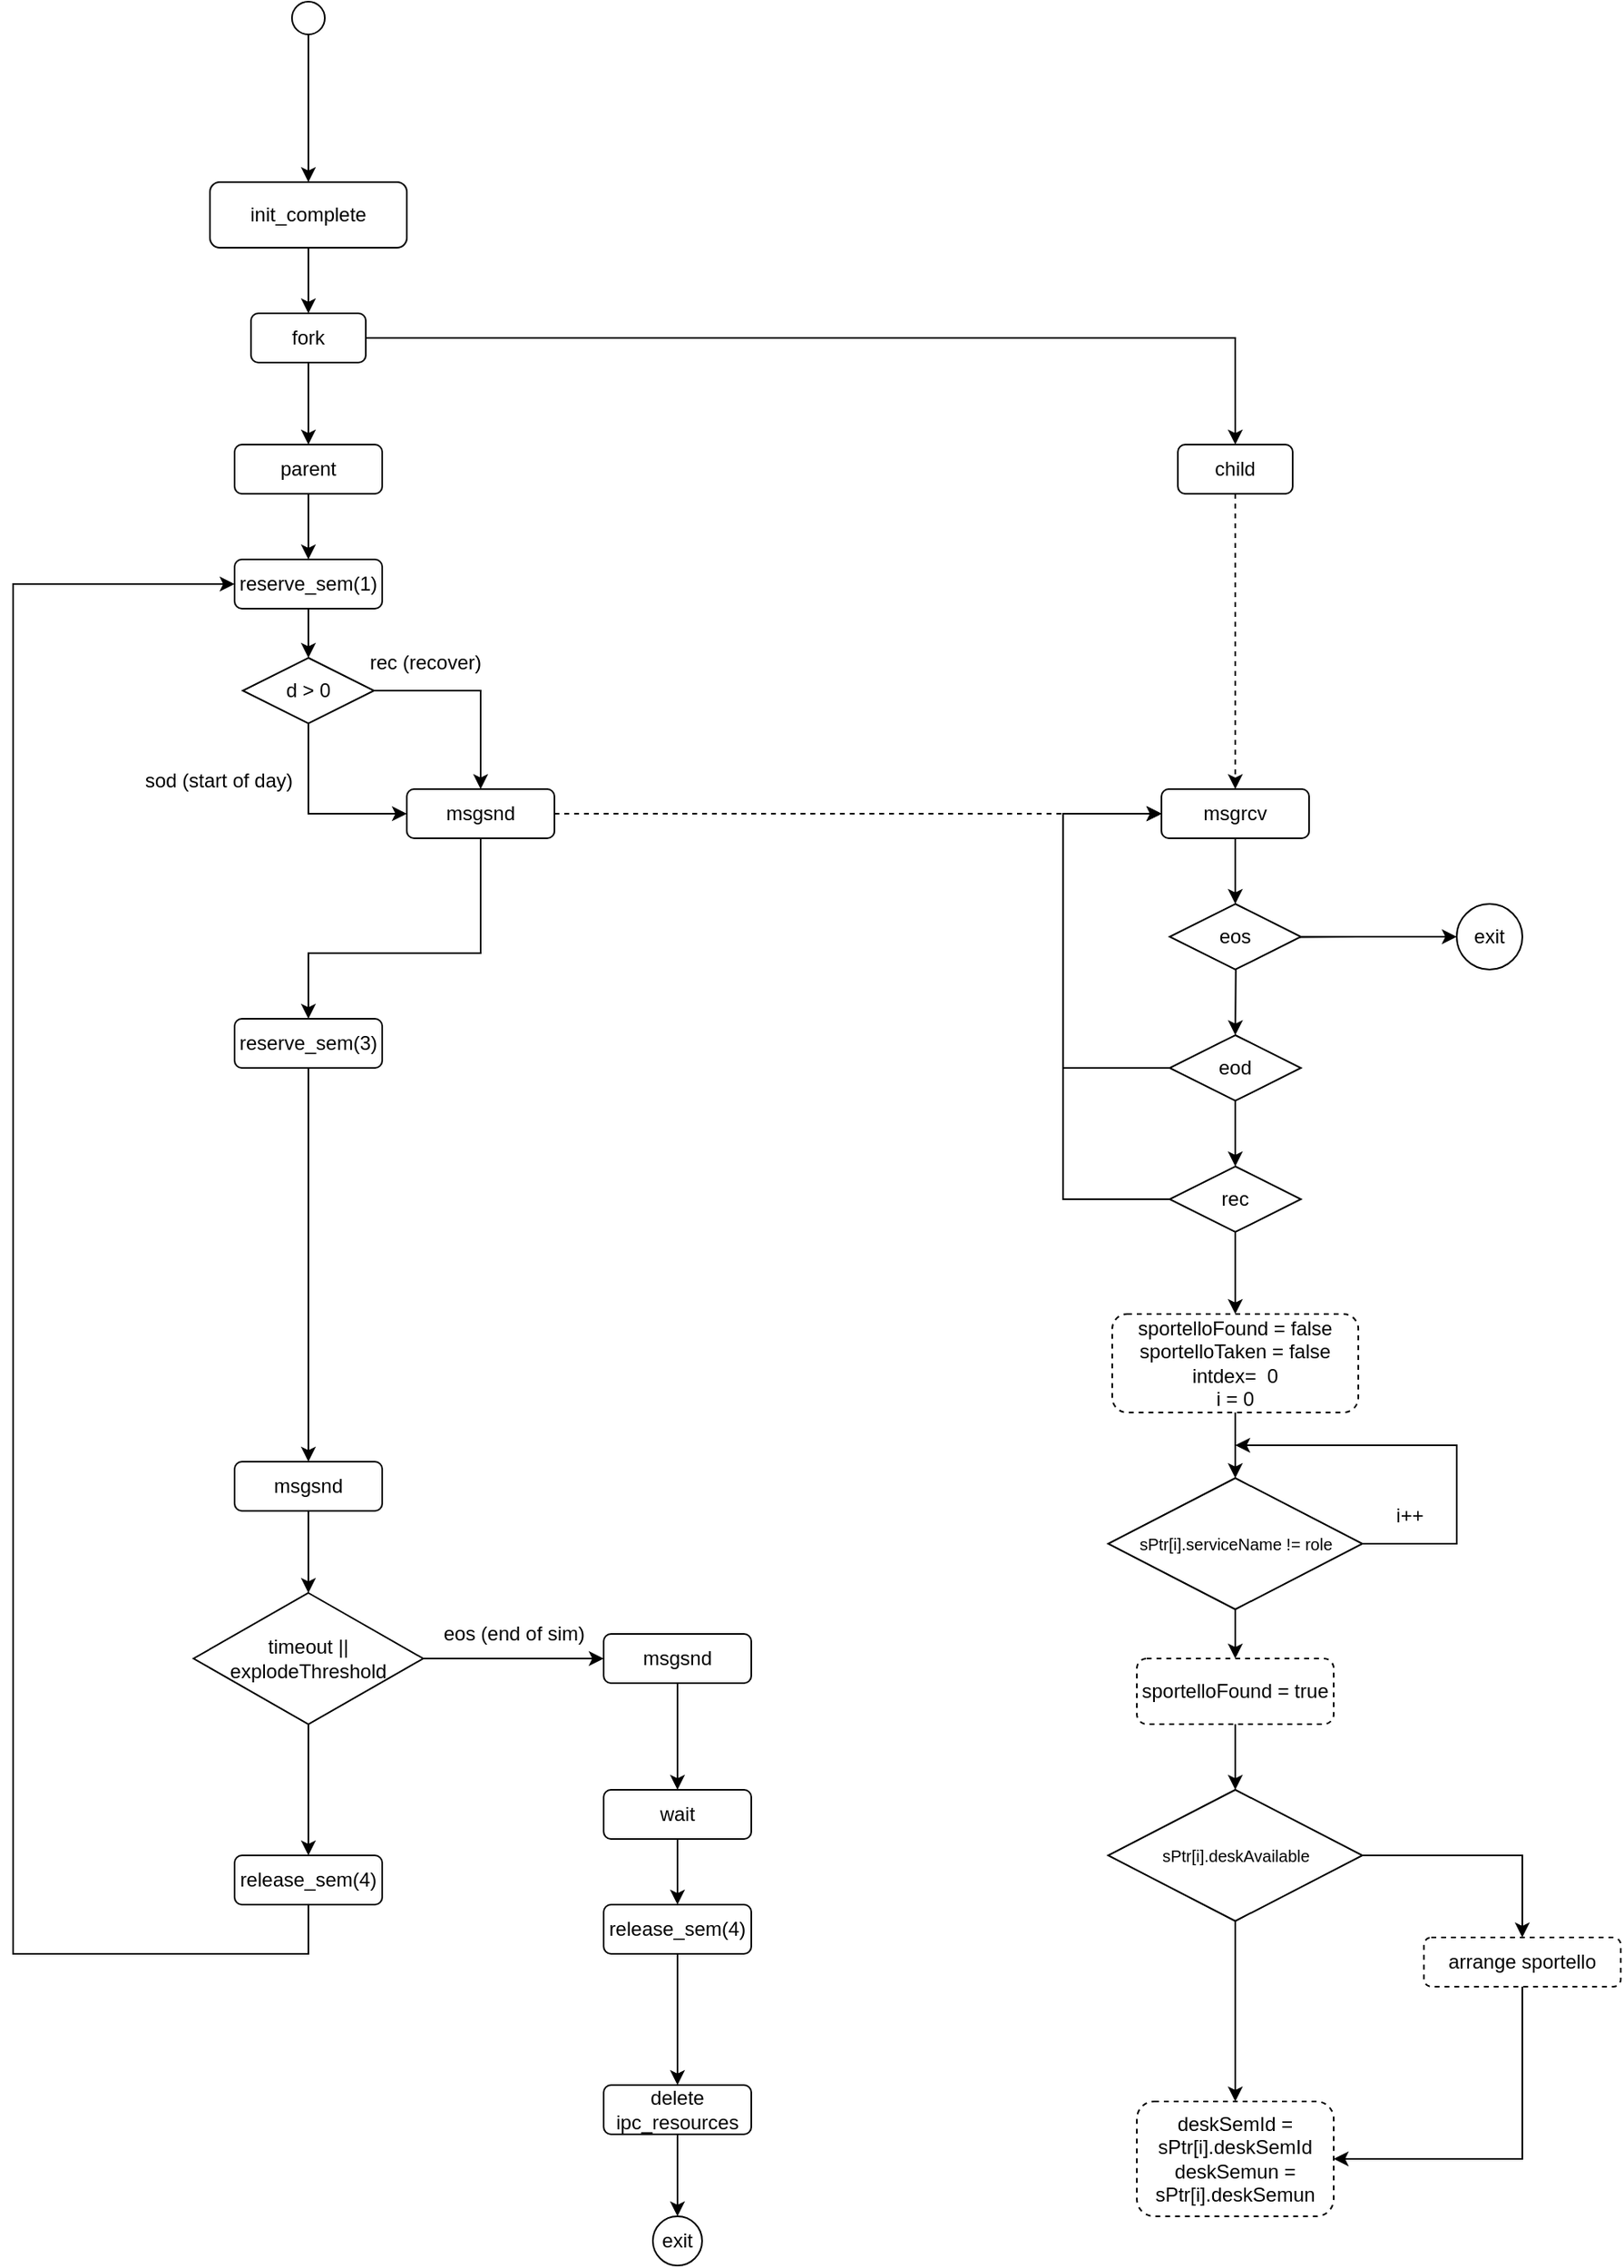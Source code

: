 <mxfile version="26.0.8">
  <diagram name="Page-1" id="JdePj9OhShe80ReRBMyp">
    <mxGraphModel dx="1618" dy="1136" grid="1" gridSize="10" guides="1" tooltips="1" connect="1" arrows="1" fold="1" page="1" pageScale="1" pageWidth="850" pageHeight="1100" math="0" shadow="0">
      <root>
        <mxCell id="0" />
        <mxCell id="1" parent="0" />
        <mxCell id="UI_zcst581lrBf1IYATD-3" style="edgeStyle=orthogonalEdgeStyle;rounded=0;orthogonalLoop=1;jettySize=auto;html=1;" edge="1" parent="1" source="UI_zcst581lrBf1IYATD-2">
          <mxGeometry relative="1" as="geometry">
            <mxPoint x="340" y="200" as="targetPoint" />
          </mxGeometry>
        </mxCell>
        <mxCell id="UI_zcst581lrBf1IYATD-2" value="" style="ellipse;whiteSpace=wrap;html=1;aspect=fixed;" vertex="1" parent="1">
          <mxGeometry x="330" y="90" width="20" height="20" as="geometry" />
        </mxCell>
        <mxCell id="UI_zcst581lrBf1IYATD-5" style="edgeStyle=orthogonalEdgeStyle;rounded=0;orthogonalLoop=1;jettySize=auto;html=1;" edge="1" parent="1" source="UI_zcst581lrBf1IYATD-4" target="UI_zcst581lrBf1IYATD-6">
          <mxGeometry relative="1" as="geometry">
            <mxPoint x="340" y="280" as="targetPoint" />
          </mxGeometry>
        </mxCell>
        <mxCell id="UI_zcst581lrBf1IYATD-4" value="init_complete" style="rounded=1;whiteSpace=wrap;html=1;" vertex="1" parent="1">
          <mxGeometry x="280" y="200" width="120" height="40" as="geometry" />
        </mxCell>
        <mxCell id="UI_zcst581lrBf1IYATD-7" style="edgeStyle=orthogonalEdgeStyle;rounded=0;orthogonalLoop=1;jettySize=auto;html=1;" edge="1" parent="1" source="UI_zcst581lrBf1IYATD-6" target="UI_zcst581lrBf1IYATD-9">
          <mxGeometry relative="1" as="geometry">
            <mxPoint x="340" y="370" as="targetPoint" />
          </mxGeometry>
        </mxCell>
        <mxCell id="UI_zcst581lrBf1IYATD-8" style="edgeStyle=orthogonalEdgeStyle;rounded=0;orthogonalLoop=1;jettySize=auto;html=1;entryX=0.5;entryY=0;entryDx=0;entryDy=0;" edge="1" parent="1" source="UI_zcst581lrBf1IYATD-6" target="UI_zcst581lrBf1IYATD-10">
          <mxGeometry relative="1" as="geometry">
            <mxPoint x="600" y="295" as="targetPoint" />
          </mxGeometry>
        </mxCell>
        <mxCell id="UI_zcst581lrBf1IYATD-6" value="fork" style="rounded=1;whiteSpace=wrap;html=1;" vertex="1" parent="1">
          <mxGeometry x="305" y="280" width="70" height="30" as="geometry" />
        </mxCell>
        <mxCell id="UI_zcst581lrBf1IYATD-13" style="edgeStyle=orthogonalEdgeStyle;rounded=0;orthogonalLoop=1;jettySize=auto;html=1;" edge="1" parent="1" source="UI_zcst581lrBf1IYATD-9">
          <mxGeometry relative="1" as="geometry">
            <mxPoint x="340" y="430" as="targetPoint" />
          </mxGeometry>
        </mxCell>
        <mxCell id="UI_zcst581lrBf1IYATD-9" value="parent" style="rounded=1;whiteSpace=wrap;html=1;" vertex="1" parent="1">
          <mxGeometry x="295" y="360" width="90" height="30" as="geometry" />
        </mxCell>
        <mxCell id="UI_zcst581lrBf1IYATD-11" style="edgeStyle=orthogonalEdgeStyle;rounded=0;orthogonalLoop=1;jettySize=auto;html=1;dashed=1;entryX=0.5;entryY=0;entryDx=0;entryDy=0;" edge="1" parent="1" source="UI_zcst581lrBf1IYATD-10" target="UI_zcst581lrBf1IYATD-12">
          <mxGeometry relative="1" as="geometry">
            <mxPoint x="905.04" y="440" as="targetPoint" />
          </mxGeometry>
        </mxCell>
        <mxCell id="UI_zcst581lrBf1IYATD-10" value="child" style="rounded=1;whiteSpace=wrap;html=1;" vertex="1" parent="1">
          <mxGeometry x="870.04" y="360" width="70" height="30" as="geometry" />
        </mxCell>
        <mxCell id="UI_zcst581lrBf1IYATD-12" value="msgrcv" style="rounded=1;whiteSpace=wrap;html=1;" vertex="1" parent="1">
          <mxGeometry x="860.04" y="570" width="90" height="30" as="geometry" />
        </mxCell>
        <mxCell id="UI_zcst581lrBf1IYATD-26" style="edgeStyle=orthogonalEdgeStyle;rounded=0;orthogonalLoop=1;jettySize=auto;html=1;entryX=0.5;entryY=0;entryDx=0;entryDy=0;" edge="1" parent="1" source="UI_zcst581lrBf1IYATD-14" target="UI_zcst581lrBf1IYATD-25">
          <mxGeometry relative="1" as="geometry" />
        </mxCell>
        <mxCell id="UI_zcst581lrBf1IYATD-14" value="reserve_sem(1)" style="rounded=1;whiteSpace=wrap;html=1;" vertex="1" parent="1">
          <mxGeometry x="295" y="430" width="90" height="30" as="geometry" />
        </mxCell>
        <mxCell id="UI_zcst581lrBf1IYATD-17" style="edgeStyle=orthogonalEdgeStyle;rounded=0;orthogonalLoop=1;jettySize=auto;html=1;entryX=0;entryY=0.5;entryDx=0;entryDy=0;dashed=1;" edge="1" parent="1" source="UI_zcst581lrBf1IYATD-16" target="UI_zcst581lrBf1IYATD-12">
          <mxGeometry relative="1" as="geometry" />
        </mxCell>
        <mxCell id="UI_zcst581lrBf1IYATD-29" style="edgeStyle=orthogonalEdgeStyle;rounded=0;orthogonalLoop=1;jettySize=auto;html=1;entryX=0.5;entryY=0;entryDx=0;entryDy=0;exitX=0.5;exitY=1;exitDx=0;exitDy=0;" edge="1" parent="1" source="UI_zcst581lrBf1IYATD-16" target="UI_zcst581lrBf1IYATD-18">
          <mxGeometry relative="1" as="geometry">
            <mxPoint x="445" y="660" as="sourcePoint" />
            <Array as="points">
              <mxPoint x="445" y="670" />
              <mxPoint x="340" y="670" />
            </Array>
          </mxGeometry>
        </mxCell>
        <mxCell id="UI_zcst581lrBf1IYATD-16" value="msgsnd" style="rounded=1;whiteSpace=wrap;html=1;" vertex="1" parent="1">
          <mxGeometry x="400" y="570" width="90" height="30" as="geometry" />
        </mxCell>
        <mxCell id="UI_zcst581lrBf1IYATD-21" style="edgeStyle=orthogonalEdgeStyle;rounded=0;orthogonalLoop=1;jettySize=auto;html=1;" edge="1" parent="1" source="UI_zcst581lrBf1IYATD-18" target="UI_zcst581lrBf1IYATD-20">
          <mxGeometry relative="1" as="geometry" />
        </mxCell>
        <mxCell id="UI_zcst581lrBf1IYATD-18" value="reserve_sem(3)" style="rounded=1;whiteSpace=wrap;html=1;" vertex="1" parent="1">
          <mxGeometry x="295" y="710" width="90" height="30" as="geometry" />
        </mxCell>
        <mxCell id="UI_zcst581lrBf1IYATD-22" style="edgeStyle=orthogonalEdgeStyle;rounded=0;orthogonalLoop=1;jettySize=auto;html=1;" edge="1" parent="1" source="UI_zcst581lrBf1IYATD-20" target="UI_zcst581lrBf1IYATD-23">
          <mxGeometry relative="1" as="geometry">
            <mxPoint x="340" y="1060" as="targetPoint" />
          </mxGeometry>
        </mxCell>
        <mxCell id="UI_zcst581lrBf1IYATD-20" value="msgsnd" style="rounded=1;whiteSpace=wrap;html=1;" vertex="1" parent="1">
          <mxGeometry x="295" y="980" width="90" height="30" as="geometry" />
        </mxCell>
        <mxCell id="UI_zcst581lrBf1IYATD-34" style="edgeStyle=orthogonalEdgeStyle;rounded=0;orthogonalLoop=1;jettySize=auto;html=1;" edge="1" parent="1" source="UI_zcst581lrBf1IYATD-23" target="UI_zcst581lrBf1IYATD-33">
          <mxGeometry relative="1" as="geometry" />
        </mxCell>
        <mxCell id="UI_zcst581lrBf1IYATD-44" style="edgeStyle=orthogonalEdgeStyle;rounded=0;orthogonalLoop=1;jettySize=auto;html=1;exitX=0.5;exitY=1;exitDx=0;exitDy=0;" edge="1" parent="1" source="UI_zcst581lrBf1IYATD-23">
          <mxGeometry relative="1" as="geometry">
            <mxPoint x="340" y="1220" as="targetPoint" />
          </mxGeometry>
        </mxCell>
        <mxCell id="UI_zcst581lrBf1IYATD-23" value="timeout || explodeThreshold" style="rhombus;whiteSpace=wrap;html=1;" vertex="1" parent="1">
          <mxGeometry x="270" y="1060" width="140" height="80" as="geometry" />
        </mxCell>
        <mxCell id="UI_zcst581lrBf1IYATD-27" style="edgeStyle=orthogonalEdgeStyle;rounded=0;orthogonalLoop=1;jettySize=auto;html=1;exitX=1;exitY=0.5;exitDx=0;exitDy=0;entryX=0.5;entryY=0;entryDx=0;entryDy=0;" edge="1" parent="1" source="UI_zcst581lrBf1IYATD-25" target="UI_zcst581lrBf1IYATD-16">
          <mxGeometry relative="1" as="geometry">
            <mxPoint x="440" y="510" as="targetPoint" />
          </mxGeometry>
        </mxCell>
        <mxCell id="UI_zcst581lrBf1IYATD-28" style="edgeStyle=orthogonalEdgeStyle;rounded=0;orthogonalLoop=1;jettySize=auto;html=1;entryX=0;entryY=0.5;entryDx=0;entryDy=0;" edge="1" parent="1" source="UI_zcst581lrBf1IYATD-25" target="UI_zcst581lrBf1IYATD-16">
          <mxGeometry relative="1" as="geometry">
            <Array as="points">
              <mxPoint x="340" y="585" />
            </Array>
          </mxGeometry>
        </mxCell>
        <mxCell id="UI_zcst581lrBf1IYATD-25" value="d &amp;gt; 0" style="rhombus;whiteSpace=wrap;html=1;" vertex="1" parent="1">
          <mxGeometry x="300" y="490" width="80" height="40" as="geometry" />
        </mxCell>
        <mxCell id="UI_zcst581lrBf1IYATD-30" value="rec (recover)" style="text;html=1;align=center;verticalAlign=middle;resizable=0;points=[];autosize=1;strokeColor=none;fillColor=none;" vertex="1" parent="1">
          <mxGeometry x="366" y="478" width="90" height="30" as="geometry" />
        </mxCell>
        <mxCell id="UI_zcst581lrBf1IYATD-31" value="sod (start of day)" style="text;html=1;align=center;verticalAlign=middle;resizable=0;points=[];autosize=1;strokeColor=none;fillColor=none;" vertex="1" parent="1">
          <mxGeometry x="230" y="550" width="110" height="30" as="geometry" />
        </mxCell>
        <mxCell id="UI_zcst581lrBf1IYATD-36" style="edgeStyle=orthogonalEdgeStyle;rounded=0;orthogonalLoop=1;jettySize=auto;html=1;" edge="1" parent="1" source="UI_zcst581lrBf1IYATD-33">
          <mxGeometry relative="1" as="geometry">
            <mxPoint x="565" y="1180" as="targetPoint" />
          </mxGeometry>
        </mxCell>
        <mxCell id="UI_zcst581lrBf1IYATD-33" value="msgsnd" style="rounded=1;whiteSpace=wrap;html=1;" vertex="1" parent="1">
          <mxGeometry x="520" y="1085" width="90" height="30" as="geometry" />
        </mxCell>
        <mxCell id="UI_zcst581lrBf1IYATD-35" value="eos (end of sim)" style="text;html=1;align=center;verticalAlign=middle;resizable=0;points=[];autosize=1;strokeColor=none;fillColor=none;" vertex="1" parent="1">
          <mxGeometry x="410" y="1070" width="110" height="30" as="geometry" />
        </mxCell>
        <mxCell id="UI_zcst581lrBf1IYATD-38" style="edgeStyle=orthogonalEdgeStyle;rounded=0;orthogonalLoop=1;jettySize=auto;html=1;" edge="1" parent="1" source="UI_zcst581lrBf1IYATD-37">
          <mxGeometry relative="1" as="geometry">
            <mxPoint x="565" y="1360" as="targetPoint" />
          </mxGeometry>
        </mxCell>
        <mxCell id="UI_zcst581lrBf1IYATD-37" value="release_sem(4)" style="rounded=1;whiteSpace=wrap;html=1;" vertex="1" parent="1">
          <mxGeometry x="520" y="1250" width="90" height="30" as="geometry" />
        </mxCell>
        <mxCell id="UI_zcst581lrBf1IYATD-40" style="edgeStyle=orthogonalEdgeStyle;rounded=0;orthogonalLoop=1;jettySize=auto;html=1;exitX=0.5;exitY=1;exitDx=0;exitDy=0;entryX=0.5;entryY=0;entryDx=0;entryDy=0;" edge="1" parent="1" source="UI_zcst581lrBf1IYATD-39" target="UI_zcst581lrBf1IYATD-37">
          <mxGeometry relative="1" as="geometry" />
        </mxCell>
        <mxCell id="UI_zcst581lrBf1IYATD-39" value="wait" style="rounded=1;whiteSpace=wrap;html=1;" vertex="1" parent="1">
          <mxGeometry x="520" y="1180" width="90" height="30" as="geometry" />
        </mxCell>
        <mxCell id="UI_zcst581lrBf1IYATD-42" style="edgeStyle=orthogonalEdgeStyle;rounded=0;orthogonalLoop=1;jettySize=auto;html=1;" edge="1" parent="1" source="UI_zcst581lrBf1IYATD-41" target="UI_zcst581lrBf1IYATD-43">
          <mxGeometry relative="1" as="geometry">
            <mxPoint x="565" y="1480" as="targetPoint" />
          </mxGeometry>
        </mxCell>
        <mxCell id="UI_zcst581lrBf1IYATD-41" value="delete ipc_resources" style="rounded=1;whiteSpace=wrap;html=1;" vertex="1" parent="1">
          <mxGeometry x="520" y="1360" width="90" height="30" as="geometry" />
        </mxCell>
        <mxCell id="UI_zcst581lrBf1IYATD-43" value="exit" style="ellipse;whiteSpace=wrap;html=1;aspect=fixed;" vertex="1" parent="1">
          <mxGeometry x="550" y="1440" width="30" height="30" as="geometry" />
        </mxCell>
        <mxCell id="UI_zcst581lrBf1IYATD-46" style="edgeStyle=orthogonalEdgeStyle;rounded=0;orthogonalLoop=1;jettySize=auto;html=1;entryX=0;entryY=0.5;entryDx=0;entryDy=0;" edge="1" parent="1" source="UI_zcst581lrBf1IYATD-45" target="UI_zcst581lrBf1IYATD-14">
          <mxGeometry relative="1" as="geometry">
            <mxPoint x="160" y="440" as="targetPoint" />
            <Array as="points">
              <mxPoint x="340" y="1280" />
              <mxPoint x="160" y="1280" />
              <mxPoint x="160" y="445" />
            </Array>
          </mxGeometry>
        </mxCell>
        <mxCell id="UI_zcst581lrBf1IYATD-45" value="release_sem(4)" style="rounded=1;whiteSpace=wrap;html=1;" vertex="1" parent="1">
          <mxGeometry x="295" y="1220" width="90" height="30" as="geometry" />
        </mxCell>
        <mxCell id="UI_zcst581lrBf1IYATD-49" value="" style="edgeStyle=orthogonalEdgeStyle;rounded=0;orthogonalLoop=1;jettySize=auto;html=1;" edge="1" parent="1" source="UI_zcst581lrBf1IYATD-12" target="UI_zcst581lrBf1IYATD-48">
          <mxGeometry relative="1" as="geometry">
            <mxPoint x="905.04" y="680" as="targetPoint" />
            <mxPoint x="905.04" y="600" as="sourcePoint" />
          </mxGeometry>
        </mxCell>
        <mxCell id="UI_zcst581lrBf1IYATD-50" style="edgeStyle=orthogonalEdgeStyle;rounded=0;orthogonalLoop=1;jettySize=auto;html=1;" edge="1" parent="1" source="UI_zcst581lrBf1IYATD-48" target="UI_zcst581lrBf1IYATD-51">
          <mxGeometry relative="1" as="geometry">
            <mxPoint x="1040.04" y="660" as="targetPoint" />
          </mxGeometry>
        </mxCell>
        <mxCell id="UI_zcst581lrBf1IYATD-52" style="edgeStyle=orthogonalEdgeStyle;rounded=0;orthogonalLoop=1;jettySize=auto;html=1;" edge="1" parent="1">
          <mxGeometry relative="1" as="geometry">
            <mxPoint x="905.04" y="720" as="targetPoint" />
            <mxPoint x="980.04" y="660" as="sourcePoint" />
          </mxGeometry>
        </mxCell>
        <mxCell id="UI_zcst581lrBf1IYATD-48" value="eos" style="rhombus;whiteSpace=wrap;html=1;" vertex="1" parent="1">
          <mxGeometry x="865.04" y="640" width="80" height="40" as="geometry" />
        </mxCell>
        <mxCell id="UI_zcst581lrBf1IYATD-51" value="exit" style="ellipse;whiteSpace=wrap;html=1;aspect=fixed;" vertex="1" parent="1">
          <mxGeometry x="1040.04" y="640" width="40" height="40" as="geometry" />
        </mxCell>
        <mxCell id="UI_zcst581lrBf1IYATD-56" style="edgeStyle=orthogonalEdgeStyle;rounded=0;orthogonalLoop=1;jettySize=auto;html=1;exitX=0;exitY=0.5;exitDx=0;exitDy=0;entryX=0;entryY=0.5;entryDx=0;entryDy=0;" edge="1" parent="1" source="UI_zcst581lrBf1IYATD-54" target="UI_zcst581lrBf1IYATD-12">
          <mxGeometry relative="1" as="geometry">
            <mxPoint x="790.04" y="600" as="targetPoint" />
            <Array as="points">
              <mxPoint x="800.04" y="740" />
              <mxPoint x="800.04" y="585" />
            </Array>
          </mxGeometry>
        </mxCell>
        <mxCell id="UI_zcst581lrBf1IYATD-60" style="edgeStyle=orthogonalEdgeStyle;rounded=0;orthogonalLoop=1;jettySize=auto;html=1;exitX=0.5;exitY=1;exitDx=0;exitDy=0;entryX=0.5;entryY=0;entryDx=0;entryDy=0;" edge="1" parent="1" source="UI_zcst581lrBf1IYATD-54" target="UI_zcst581lrBf1IYATD-58">
          <mxGeometry relative="1" as="geometry" />
        </mxCell>
        <mxCell id="UI_zcst581lrBf1IYATD-54" value="eod" style="rhombus;whiteSpace=wrap;html=1;" vertex="1" parent="1">
          <mxGeometry x="865.04" y="720" width="80" height="40" as="geometry" />
        </mxCell>
        <mxCell id="UI_zcst581lrBf1IYATD-61" style="edgeStyle=orthogonalEdgeStyle;rounded=0;orthogonalLoop=1;jettySize=auto;html=1;exitX=0;exitY=0.5;exitDx=0;exitDy=0;entryX=0;entryY=0.5;entryDx=0;entryDy=0;" edge="1" parent="1" source="UI_zcst581lrBf1IYATD-58" target="UI_zcst581lrBf1IYATD-12">
          <mxGeometry relative="1" as="geometry">
            <mxPoint x="800.04" y="730" as="targetPoint" />
            <Array as="points">
              <mxPoint x="800.04" y="820" />
              <mxPoint x="800.04" y="585" />
            </Array>
          </mxGeometry>
        </mxCell>
        <mxCell id="UI_zcst581lrBf1IYATD-62" style="edgeStyle=orthogonalEdgeStyle;rounded=0;orthogonalLoop=1;jettySize=auto;html=1;" edge="1" parent="1" source="UI_zcst581lrBf1IYATD-58" target="UI_zcst581lrBf1IYATD-63">
          <mxGeometry relative="1" as="geometry">
            <mxPoint x="905.04" y="880" as="targetPoint" />
          </mxGeometry>
        </mxCell>
        <mxCell id="UI_zcst581lrBf1IYATD-58" value="rec" style="rhombus;whiteSpace=wrap;html=1;" vertex="1" parent="1">
          <mxGeometry x="865.04" y="800" width="80" height="40" as="geometry" />
        </mxCell>
        <mxCell id="UI_zcst581lrBf1IYATD-67" style="edgeStyle=orthogonalEdgeStyle;rounded=0;orthogonalLoop=1;jettySize=auto;html=1;entryX=0.5;entryY=0;entryDx=0;entryDy=0;" edge="1" parent="1" source="UI_zcst581lrBf1IYATD-63" target="UI_zcst581lrBf1IYATD-65">
          <mxGeometry relative="1" as="geometry" />
        </mxCell>
        <mxCell id="UI_zcst581lrBf1IYATD-63" value="&lt;div&gt;sportelloFound = false&lt;/div&gt;&lt;div&gt;sportelloTaken = false&lt;/div&gt;&lt;div&gt;intdex=&amp;nbsp; 0&lt;/div&gt;&lt;div&gt;i = 0&lt;br&gt;&lt;/div&gt;" style="rounded=1;whiteSpace=wrap;html=1;dashed=1;" vertex="1" parent="1">
          <mxGeometry x="830.04" y="890" width="150" height="60" as="geometry" />
        </mxCell>
        <mxCell id="UI_zcst581lrBf1IYATD-68" style="edgeStyle=orthogonalEdgeStyle;rounded=0;orthogonalLoop=1;jettySize=auto;html=1;exitX=1;exitY=0.5;exitDx=0;exitDy=0;" edge="1" parent="1" source="UI_zcst581lrBf1IYATD-65">
          <mxGeometry relative="1" as="geometry">
            <mxPoint x="905.04" y="970" as="targetPoint" />
            <Array as="points">
              <mxPoint x="1040.04" y="1030" />
              <mxPoint x="1040.04" y="970" />
            </Array>
          </mxGeometry>
        </mxCell>
        <mxCell id="UI_zcst581lrBf1IYATD-74" style="edgeStyle=orthogonalEdgeStyle;rounded=0;orthogonalLoop=1;jettySize=auto;html=1;exitX=0.5;exitY=1;exitDx=0;exitDy=0;entryX=0.5;entryY=0;entryDx=0;entryDy=0;" edge="1" parent="1" source="UI_zcst581lrBf1IYATD-65" target="UI_zcst581lrBf1IYATD-73">
          <mxGeometry relative="1" as="geometry" />
        </mxCell>
        <mxCell id="UI_zcst581lrBf1IYATD-65" value="&lt;div align=&quot;center&quot;&gt;&lt;font style=&quot;font-size: 10px;&quot;&gt;sPtr[i].serviceName != role&lt;/font&gt;&lt;/div&gt;" style="rhombus;whiteSpace=wrap;html=1;align=center;" vertex="1" parent="1">
          <mxGeometry x="827.54" y="990" width="155" height="80" as="geometry" />
        </mxCell>
        <mxCell id="UI_zcst581lrBf1IYATD-69" value="i++" style="text;html=1;align=center;verticalAlign=middle;resizable=0;points=[];autosize=1;strokeColor=none;fillColor=none;" vertex="1" parent="1">
          <mxGeometry x="991.04" y="998" width="40" height="30" as="geometry" />
        </mxCell>
        <mxCell id="UI_zcst581lrBf1IYATD-77" style="edgeStyle=orthogonalEdgeStyle;rounded=0;orthogonalLoop=1;jettySize=auto;html=1;" edge="1" parent="1" source="UI_zcst581lrBf1IYATD-71" target="UI_zcst581lrBf1IYATD-78">
          <mxGeometry relative="1" as="geometry">
            <mxPoint x="1080.04" y="1280" as="targetPoint" />
          </mxGeometry>
        </mxCell>
        <mxCell id="UI_zcst581lrBf1IYATD-83" style="edgeStyle=orthogonalEdgeStyle;rounded=0;orthogonalLoop=1;jettySize=auto;html=1;entryX=0.5;entryY=0;entryDx=0;entryDy=0;" edge="1" parent="1" source="UI_zcst581lrBf1IYATD-71" target="UI_zcst581lrBf1IYATD-81">
          <mxGeometry relative="1" as="geometry" />
        </mxCell>
        <mxCell id="UI_zcst581lrBf1IYATD-71" value="&lt;div align=&quot;center&quot;&gt;&lt;font style=&quot;font-size: 10px;&quot;&gt;sPtr[i].deskAvailable&lt;br&gt;&lt;/font&gt;&lt;/div&gt;" style="rhombus;whiteSpace=wrap;html=1;align=center;" vertex="1" parent="1">
          <mxGeometry x="827.54" y="1180" width="155" height="80" as="geometry" />
        </mxCell>
        <mxCell id="UI_zcst581lrBf1IYATD-75" style="edgeStyle=orthogonalEdgeStyle;rounded=0;orthogonalLoop=1;jettySize=auto;html=1;" edge="1" parent="1" source="UI_zcst581lrBf1IYATD-73" target="UI_zcst581lrBf1IYATD-71">
          <mxGeometry relative="1" as="geometry" />
        </mxCell>
        <mxCell id="UI_zcst581lrBf1IYATD-73" value="sportelloFound = true" style="rounded=1;whiteSpace=wrap;html=1;dashed=1;" vertex="1" parent="1">
          <mxGeometry x="845.04" y="1100" width="120" height="40" as="geometry" />
        </mxCell>
        <mxCell id="UI_zcst581lrBf1IYATD-84" style="edgeStyle=orthogonalEdgeStyle;rounded=0;orthogonalLoop=1;jettySize=auto;html=1;entryX=1;entryY=0.5;entryDx=0;entryDy=0;" edge="1" parent="1" source="UI_zcst581lrBf1IYATD-78" target="UI_zcst581lrBf1IYATD-81">
          <mxGeometry relative="1" as="geometry">
            <Array as="points">
              <mxPoint x="1080.04" y="1405" />
            </Array>
          </mxGeometry>
        </mxCell>
        <mxCell id="UI_zcst581lrBf1IYATD-78" value="arrange sportello" style="rounded=1;whiteSpace=wrap;html=1;dashed=1;" vertex="1" parent="1">
          <mxGeometry x="1020.04" y="1270" width="120" height="30" as="geometry" />
        </mxCell>
        <mxCell id="UI_zcst581lrBf1IYATD-81" value="&lt;div&gt;deskSemId = sPtr[i].deskSemId&lt;/div&gt;&lt;div&gt;deskSemun = sPtr[i].deskSemun&lt;br&gt;&lt;/div&gt;" style="rounded=1;whiteSpace=wrap;html=1;dashed=1;" vertex="1" parent="1">
          <mxGeometry x="845.04" y="1370" width="120" height="70" as="geometry" />
        </mxCell>
      </root>
    </mxGraphModel>
  </diagram>
</mxfile>
